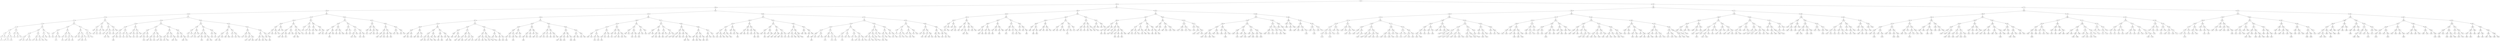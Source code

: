 digraph AVLBaum
{
1112 -> 815;
1112 -> 1547;
815 -> 358;
815 -> 941;
358 -> 240;
358 -> 614;
240 -> 104;
240 -> 292;
104 -> 79;
104 -> 171;
79 -> 42;
79 -> 90;
42 -> 18;
42 -> 62;
18 -> 11;
18 -> 34;
11 -> 4;
11 -> 14;
4 -> 2;
4 -> 8;
2 -> 0;
2 -> 3;
0 -> 1;
8 -> 6;
8 -> 9;
6 -> 5;
6 -> 7;
9 -> 10;
14 -> 13;
14 -> 16;
13 -> 12;
16 -> 15;
16 -> 17;
34 -> 26;
34 -> 39;
26 -> 22;
26 -> 30;
22 -> 20;
22 -> 24;
20 -> 19;
20 -> 21;
24 -> 23;
24 -> 25;
30 -> 28;
30 -> 32;
28 -> 27;
28 -> 29;
32 -> 31;
32 -> 33;
39 -> 37;
39 -> 41;
37 -> 36;
37 -> 38;
36 -> 35;
41 -> 40;
62 -> 50;
62 -> 73;
50 -> 45;
50 -> 55;
45 -> 43;
45 -> 48;
43 -> 44;
48 -> 46;
48 -> 49;
46 -> 47;
55 -> 53;
55 -> 59;
53 -> 52;
53 -> 54;
52 -> 51;
59 -> 57;
59 -> 61;
57 -> 56;
57 -> 58;
61 -> 60;
73 -> 66;
73 -> 77;
66 -> 64;
66 -> 70;
64 -> 63;
64 -> 65;
70 -> 68;
70 -> 71;
68 -> 67;
68 -> 69;
71 -> 72;
77 -> 75;
77 -> 78;
75 -> 74;
75 -> 76;
90 -> 85;
90 -> 99;
85 -> 81;
85 -> 88;
81 -> 80;
81 -> 83;
83 -> 82;
83 -> 84;
88 -> 87;
88 -> 89;
87 -> 86;
99 -> 93;
99 -> 102;
93 -> 91;
93 -> 97;
91 -> 92;
97 -> 95;
97 -> 98;
95 -> 94;
95 -> 96;
102 -> 101;
102 -> 103;
101 -> 100;
171 -> 129;
171 -> 199;
129 -> 119;
129 -> 150;
119 -> 112;
119 -> 124;
112 -> 109;
112 -> 115;
109 -> 107;
109 -> 111;
107 -> 105;
107 -> 108;
105 -> 106;
111 -> 110;
115 -> 113;
115 -> 117;
113 -> 114;
117 -> 116;
117 -> 118;
124 -> 121;
124 -> 127;
121 -> 120;
121 -> 123;
123 -> 122;
127 -> 126;
127 -> 128;
126 -> 125;
150 -> 137;
150 -> 162;
137 -> 134;
137 -> 144;
134 -> 131;
134 -> 135;
131 -> 130;
131 -> 133;
133 -> 132;
135 -> 136;
144 -> 141;
144 -> 146;
141 -> 139;
141 -> 143;
139 -> 138;
139 -> 140;
143 -> 142;
146 -> 145;
146 -> 148;
148 -> 147;
148 -> 149;
162 -> 156;
162 -> 165;
156 -> 154;
156 -> 158;
154 -> 152;
154 -> 155;
152 -> 151;
152 -> 153;
158 -> 157;
158 -> 160;
160 -> 159;
160 -> 161;
165 -> 164;
165 -> 167;
164 -> 163;
167 -> 166;
167 -> 169;
169 -> 168;
169 -> 170;
199 -> 182;
199 -> 216;
182 -> 176;
182 -> 193;
176 -> 174;
176 -> 180;
174 -> 172;
174 -> 175;
172 -> 173;
180 -> 178;
180 -> 181;
178 -> 177;
178 -> 179;
193 -> 187;
193 -> 196;
187 -> 184;
187 -> 189;
184 -> 183;
184 -> 186;
186 -> 185;
189 -> 188;
189 -> 191;
191 -> 190;
191 -> 192;
196 -> 195;
196 -> 198;
195 -> 194;
198 -> 197;
216 -> 209;
216 -> 227;
209 -> 205;
209 -> 212;
205 -> 203;
205 -> 207;
203 -> 201;
203 -> 204;
201 -> 200;
201 -> 202;
207 -> 206;
207 -> 208;
212 -> 211;
212 -> 214;
211 -> 210;
214 -> 213;
214 -> 215;
227 -> 220;
227 -> 235;
220 -> 218;
220 -> 223;
218 -> 217;
218 -> 219;
223 -> 222;
223 -> 225;
222 -> 221;
225 -> 224;
225 -> 226;
235 -> 231;
235 -> 237;
231 -> 229;
231 -> 233;
229 -> 228;
229 -> 230;
233 -> 232;
233 -> 234;
237 -> 236;
237 -> 239;
239 -> 238;
292 -> 272;
292 -> 325;
272 -> 252;
272 -> 281;
252 -> 248;
252 -> 263;
248 -> 244;
248 -> 250;
244 -> 242;
244 -> 246;
242 -> 241;
242 -> 243;
246 -> 245;
246 -> 247;
250 -> 249;
250 -> 251;
263 -> 259;
263 -> 269;
259 -> 256;
259 -> 261;
256 -> 254;
256 -> 258;
254 -> 253;
254 -> 255;
258 -> 257;
261 -> 260;
261 -> 262;
269 -> 267;
269 -> 270;
267 -> 265;
267 -> 268;
265 -> 264;
265 -> 266;
270 -> 271;
281 -> 275;
281 -> 286;
275 -> 273;
275 -> 278;
273 -> 274;
278 -> 277;
278 -> 279;
277 -> 276;
279 -> 280;
286 -> 284;
286 -> 288;
284 -> 283;
284 -> 285;
283 -> 282;
288 -> 287;
288 -> 290;
290 -> 289;
290 -> 291;
325 -> 307;
325 -> 337;
307 -> 300;
307 -> 313;
300 -> 295;
300 -> 303;
295 -> 293;
295 -> 298;
293 -> 294;
298 -> 296;
298 -> 299;
296 -> 297;
303 -> 301;
303 -> 305;
301 -> 302;
305 -> 304;
305 -> 306;
313 -> 310;
313 -> 319;
310 -> 308;
310 -> 311;
308 -> 309;
311 -> 312;
319 -> 317;
319 -> 322;
317 -> 315;
317 -> 318;
315 -> 314;
315 -> 316;
322 -> 320;
322 -> 323;
320 -> 321;
323 -> 324;
337 -> 330;
337 -> 350;
330 -> 328;
330 -> 334;
328 -> 326;
328 -> 329;
326 -> 327;
334 -> 332;
334 -> 336;
332 -> 331;
332 -> 333;
336 -> 335;
350 -> 344;
350 -> 354;
344 -> 340;
344 -> 347;
340 -> 338;
340 -> 342;
338 -> 339;
342 -> 341;
342 -> 343;
347 -> 346;
347 -> 349;
346 -> 345;
349 -> 348;
354 -> 352;
354 -> 356;
352 -> 351;
352 -> 353;
356 -> 355;
356 -> 357;
614 -> 507;
614 -> 696;
507 -> 443;
507 -> 556;
443 -> 397;
443 -> 472;
397 -> 372;
397 -> 418;
372 -> 365;
372 -> 385;
365 -> 362;
365 -> 369;
362 -> 360;
362 -> 363;
360 -> 359;
360 -> 361;
363 -> 364;
369 -> 367;
369 -> 370;
367 -> 366;
367 -> 368;
370 -> 371;
385 -> 380;
385 -> 391;
380 -> 376;
380 -> 383;
376 -> 374;
376 -> 378;
374 -> 373;
374 -> 375;
378 -> 377;
378 -> 379;
383 -> 381;
383 -> 384;
381 -> 382;
391 -> 388;
391 -> 393;
388 -> 386;
388 -> 390;
386 -> 387;
390 -> 389;
393 -> 392;
393 -> 395;
395 -> 394;
395 -> 396;
418 -> 405;
418 -> 433;
405 -> 400;
405 -> 411;
400 -> 398;
400 -> 402;
398 -> 399;
402 -> 401;
402 -> 403;
403 -> 404;
411 -> 409;
411 -> 414;
409 -> 407;
409 -> 410;
407 -> 406;
407 -> 408;
414 -> 413;
414 -> 416;
413 -> 412;
416 -> 415;
416 -> 417;
433 -> 426;
433 -> 437;
426 -> 422;
426 -> 430;
422 -> 420;
422 -> 424;
420 -> 419;
420 -> 421;
424 -> 423;
424 -> 425;
430 -> 428;
430 -> 432;
428 -> 427;
428 -> 429;
432 -> 431;
437 -> 435;
437 -> 440;
435 -> 434;
435 -> 436;
440 -> 439;
440 -> 441;
439 -> 438;
441 -> 442;
472 -> 458;
472 -> 486;
458 -> 453;
458 -> 466;
453 -> 448;
453 -> 455;
448 -> 446;
448 -> 451;
446 -> 445;
446 -> 447;
445 -> 444;
451 -> 449;
451 -> 452;
449 -> 450;
455 -> 454;
455 -> 456;
456 -> 457;
466 -> 463;
466 -> 468;
463 -> 461;
463 -> 464;
461 -> 460;
461 -> 462;
460 -> 459;
464 -> 465;
468 -> 467;
468 -> 470;
470 -> 469;
470 -> 471;
486 -> 479;
486 -> 498;
479 -> 476;
479 -> 482;
476 -> 474;
476 -> 477;
474 -> 473;
474 -> 475;
477 -> 478;
482 -> 481;
482 -> 484;
481 -> 480;
484 -> 483;
484 -> 485;
498 -> 493;
498 -> 503;
493 -> 490;
493 -> 495;
490 -> 488;
490 -> 491;
488 -> 487;
488 -> 489;
491 -> 492;
495 -> 494;
495 -> 497;
497 -> 496;
503 -> 501;
503 -> 505;
501 -> 499;
501 -> 502;
499 -> 500;
505 -> 504;
505 -> 506;
556 -> 538;
556 -> 577;
538 -> 525;
538 -> 548;
525 -> 517;
525 -> 530;
517 -> 511;
517 -> 522;
511 -> 509;
511 -> 514;
509 -> 508;
509 -> 510;
514 -> 513;
514 -> 516;
513 -> 512;
516 -> 515;
522 -> 520;
522 -> 524;
520 -> 518;
520 -> 521;
518 -> 519;
524 -> 523;
530 -> 528;
530 -> 534;
528 -> 526;
528 -> 529;
526 -> 527;
534 -> 532;
534 -> 536;
532 -> 531;
532 -> 533;
536 -> 535;
536 -> 537;
548 -> 542;
548 -> 553;
542 -> 540;
542 -> 545;
540 -> 539;
540 -> 541;
545 -> 544;
545 -> 546;
544 -> 543;
546 -> 547;
553 -> 551;
553 -> 555;
551 -> 549;
551 -> 552;
549 -> 550;
555 -> 554;
577 -> 567;
577 -> 594;
567 -> 560;
567 -> 572;
560 -> 558;
560 -> 564;
558 -> 557;
558 -> 559;
564 -> 562;
564 -> 565;
562 -> 561;
562 -> 563;
565 -> 566;
572 -> 570;
572 -> 575;
570 -> 568;
570 -> 571;
568 -> 569;
575 -> 573;
575 -> 576;
573 -> 574;
594 -> 585;
594 -> 606;
585 -> 581;
585 -> 588;
581 -> 579;
581 -> 583;
579 -> 578;
579 -> 580;
583 -> 582;
583 -> 584;
588 -> 586;
588 -> 592;
586 -> 587;
592 -> 590;
592 -> 593;
590 -> 589;
590 -> 591;
606 -> 601;
606 -> 611;
601 -> 597;
601 -> 603;
597 -> 596;
597 -> 599;
596 -> 595;
599 -> 598;
599 -> 600;
603 -> 602;
603 -> 604;
604 -> 605;
611 -> 609;
611 -> 612;
609 -> 608;
609 -> 610;
608 -> 607;
612 -> 613;
696 -> 651;
696 -> 770;
651 -> 635;
651 -> 674;
635 -> 627;
635 -> 642;
627 -> 621;
627 -> 630;
621 -> 617;
621 -> 624;
617 -> 616;
617 -> 619;
616 -> 615;
619 -> 618;
619 -> 620;
624 -> 623;
624 -> 626;
623 -> 622;
626 -> 625;
630 -> 628;
630 -> 632;
628 -> 629;
632 -> 631;
632 -> 634;
634 -> 633;
642 -> 639;
642 -> 645;
639 -> 637;
639 -> 640;
637 -> 636;
637 -> 638;
640 -> 641;
645 -> 644;
645 -> 648;
644 -> 643;
648 -> 647;
648 -> 650;
647 -> 646;
650 -> 649;
674 -> 661;
674 -> 687;
661 -> 656;
661 -> 667;
656 -> 653;
656 -> 658;
653 -> 652;
653 -> 654;
654 -> 655;
658 -> 657;
658 -> 659;
659 -> 660;
667 -> 664;
667 -> 671;
664 -> 662;
664 -> 666;
662 -> 663;
666 -> 665;
671 -> 669;
671 -> 673;
669 -> 668;
669 -> 670;
673 -> 672;
687 -> 681;
687 -> 691;
681 -> 677;
681 -> 685;
677 -> 676;
677 -> 679;
676 -> 675;
679 -> 678;
679 -> 680;
685 -> 683;
685 -> 686;
683 -> 682;
683 -> 684;
691 -> 689;
691 -> 694;
689 -> 688;
689 -> 690;
694 -> 692;
694 -> 695;
692 -> 693;
770 -> 738;
770 -> 790;
738 -> 716;
738 -> 755;
716 -> 705;
716 -> 725;
705 -> 701;
705 -> 710;
701 -> 699;
701 -> 703;
699 -> 698;
699 -> 700;
698 -> 697;
703 -> 702;
703 -> 704;
710 -> 708;
710 -> 713;
708 -> 706;
708 -> 709;
706 -> 707;
713 -> 712;
713 -> 714;
712 -> 711;
714 -> 715;
725 -> 721;
725 -> 730;
721 -> 718;
721 -> 723;
718 -> 717;
718 -> 720;
720 -> 719;
723 -> 722;
723 -> 724;
730 -> 728;
730 -> 734;
728 -> 727;
728 -> 729;
727 -> 726;
734 -> 732;
734 -> 736;
732 -> 731;
732 -> 733;
736 -> 735;
736 -> 737;
755 -> 750;
755 -> 764;
750 -> 744;
750 -> 753;
744 -> 740;
744 -> 748;
740 -> 739;
740 -> 742;
742 -> 741;
742 -> 743;
748 -> 746;
748 -> 749;
746 -> 745;
746 -> 747;
753 -> 751;
753 -> 754;
751 -> 752;
764 -> 761;
764 -> 766;
761 -> 759;
761 -> 762;
759 -> 757;
759 -> 760;
757 -> 756;
757 -> 758;
762 -> 763;
766 -> 765;
766 -> 768;
768 -> 767;
768 -> 769;
790 -> 780;
790 -> 802;
780 -> 773;
780 -> 786;
773 -> 772;
773 -> 777;
772 -> 771;
777 -> 775;
777 -> 779;
775 -> 774;
775 -> 776;
779 -> 778;
786 -> 782;
786 -> 788;
782 -> 781;
782 -> 784;
784 -> 783;
784 -> 785;
788 -> 787;
788 -> 789;
802 -> 795;
802 -> 808;
795 -> 792;
795 -> 798;
792 -> 791;
792 -> 794;
794 -> 793;
798 -> 797;
798 -> 800;
797 -> 796;
800 -> 799;
800 -> 801;
808 -> 806;
808 -> 811;
806 -> 804;
806 -> 807;
804 -> 803;
804 -> 805;
811 -> 809;
811 -> 813;
809 -> 810;
813 -> 812;
813 -> 814;
941 -> 885;
941 -> 1024;
885 -> 843;
885 -> 918;
843 -> 827;
843 -> 865;
827 -> 821;
827 -> 836;
821 -> 819;
821 -> 823;
819 -> 817;
819 -> 820;
817 -> 816;
817 -> 818;
823 -> 822;
823 -> 825;
825 -> 824;
825 -> 826;
836 -> 830;
836 -> 839;
830 -> 828;
830 -> 832;
828 -> 829;
832 -> 831;
832 -> 834;
834 -> 833;
834 -> 835;
839 -> 838;
839 -> 841;
838 -> 837;
841 -> 840;
841 -> 842;
865 -> 855;
865 -> 877;
855 -> 849;
855 -> 860;
849 -> 845;
849 -> 852;
845 -> 844;
845 -> 847;
847 -> 846;
847 -> 848;
852 -> 851;
852 -> 854;
851 -> 850;
854 -> 853;
860 -> 858;
860 -> 863;
858 -> 857;
858 -> 859;
857 -> 856;
863 -> 861;
863 -> 864;
861 -> 862;
877 -> 870;
877 -> 880;
870 -> 868;
870 -> 873;
868 -> 866;
868 -> 869;
866 -> 867;
873 -> 871;
873 -> 875;
871 -> 872;
875 -> 874;
875 -> 876;
880 -> 879;
880 -> 882;
879 -> 878;
882 -> 881;
882 -> 883;
883 -> 884;
918 -> 902;
918 -> 933;
902 -> 894;
902 -> 910;
894 -> 888;
894 -> 898;
888 -> 887;
888 -> 891;
887 -> 886;
891 -> 890;
891 -> 892;
890 -> 889;
892 -> 893;
898 -> 896;
898 -> 900;
896 -> 895;
896 -> 897;
900 -> 899;
900 -> 901;
910 -> 906;
910 -> 915;
906 -> 904;
906 -> 908;
904 -> 903;
904 -> 905;
908 -> 907;
908 -> 909;
915 -> 913;
915 -> 916;
913 -> 912;
913 -> 914;
912 -> 911;
916 -> 917;
933 -> 925;
933 -> 937;
925 -> 922;
925 -> 929;
922 -> 920;
922 -> 924;
920 -> 919;
920 -> 921;
924 -> 923;
929 -> 927;
929 -> 931;
927 -> 926;
927 -> 928;
931 -> 930;
931 -> 932;
937 -> 935;
937 -> 939;
935 -> 934;
935 -> 936;
939 -> 938;
939 -> 940;
1024 -> 993;
1024 -> 1086;
993 -> 967;
993 -> 1006;
967 -> 950;
967 -> 981;
950 -> 947;
950 -> 956;
947 -> 944;
947 -> 948;
944 -> 942;
944 -> 945;
942 -> 943;
945 -> 946;
948 -> 949;
956 -> 952;
956 -> 962;
952 -> 951;
952 -> 954;
954 -> 953;
954 -> 955;
962 -> 959;
962 -> 965;
959 -> 957;
959 -> 960;
957 -> 958;
960 -> 961;
965 -> 964;
965 -> 966;
964 -> 963;
981 -> 975;
981 -> 986;
975 -> 971;
975 -> 977;
971 -> 969;
971 -> 973;
969 -> 968;
969 -> 970;
973 -> 972;
973 -> 974;
977 -> 976;
977 -> 979;
979 -> 978;
979 -> 980;
986 -> 984;
986 -> 989;
984 -> 983;
984 -> 985;
983 -> 982;
989 -> 987;
989 -> 991;
987 -> 988;
991 -> 990;
991 -> 992;
1006 -> 998;
1006 -> 1014;
998 -> 995;
998 -> 1002;
995 -> 994;
995 -> 996;
996 -> 997;
1002 -> 1000;
1002 -> 1004;
1000 -> 999;
1000 -> 1001;
1004 -> 1003;
1004 -> 1005;
1014 -> 1010;
1014 -> 1017;
1010 -> 1008;
1010 -> 1012;
1008 -> 1007;
1008 -> 1009;
1012 -> 1011;
1012 -> 1013;
1017 -> 1015;
1017 -> 1020;
1015 -> 1016;
1020 -> 1018;
1020 -> 1022;
1018 -> 1019;
1022 -> 1021;
1022 -> 1023;
1086 -> 1067;
1086 -> 1094;
1067 -> 1044;
1067 -> 1081;
1044 -> 1036;
1044 -> 1055;
1036 -> 1032;
1036 -> 1039;
1032 -> 1028;
1032 -> 1034;
1028 -> 1026;
1028 -> 1030;
1026 -> 1025;
1026 -> 1027;
1030 -> 1029;
1030 -> 1031;
1034 -> 1033;
1034 -> 1035;
1039 -> 1037;
1039 -> 1042;
1037 -> 1038;
1042 -> 1041;
1042 -> 1043;
1041 -> 1040;
1055 -> 1049;
1055 -> 1061;
1049 -> 1046;
1049 -> 1051;
1046 -> 1045;
1046 -> 1048;
1048 -> 1047;
1051 -> 1050;
1051 -> 1053;
1053 -> 1052;
1053 -> 1054;
1061 -> 1057;
1061 -> 1064;
1057 -> 1056;
1057 -> 1059;
1059 -> 1058;
1059 -> 1060;
1064 -> 1063;
1064 -> 1066;
1063 -> 1062;
1066 -> 1065;
1081 -> 1074;
1081 -> 1083;
1074 -> 1071;
1074 -> 1077;
1071 -> 1069;
1071 -> 1072;
1069 -> 1068;
1069 -> 1070;
1072 -> 1073;
1077 -> 1076;
1077 -> 1079;
1076 -> 1075;
1079 -> 1078;
1079 -> 1080;
1083 -> 1082;
1083 -> 1085;
1085 -> 1084;
1094 -> 1089;
1094 -> 1103;
1089 -> 1087;
1089 -> 1092;
1087 -> 1088;
1092 -> 1091;
1092 -> 1093;
1091 -> 1090;
1103 -> 1098;
1103 -> 1108;
1098 -> 1096;
1098 -> 1100;
1096 -> 1095;
1096 -> 1097;
1100 -> 1099;
1100 -> 1101;
1101 -> 1102;
1108 -> 1105;
1108 -> 1110;
1105 -> 1104;
1105 -> 1107;
1107 -> 1106;
1110 -> 1109;
1110 -> 1111;
1547 -> 1389;
1547 -> 1772;
1389 -> 1250;
1389 -> 1477;
1250 -> 1183;
1250 -> 1302;
1183 -> 1137;
1183 -> 1208;
1137 -> 1127;
1137 -> 1158;
1127 -> 1122;
1127 -> 1131;
1122 -> 1117;
1122 -> 1124;
1117 -> 1115;
1117 -> 1120;
1115 -> 1114;
1115 -> 1116;
1114 -> 1113;
1120 -> 1118;
1120 -> 1121;
1118 -> 1119;
1124 -> 1123;
1124 -> 1126;
1126 -> 1125;
1131 -> 1129;
1131 -> 1135;
1129 -> 1128;
1129 -> 1130;
1135 -> 1133;
1135 -> 1136;
1133 -> 1132;
1133 -> 1134;
1158 -> 1145;
1158 -> 1171;
1145 -> 1140;
1145 -> 1151;
1140 -> 1139;
1140 -> 1142;
1139 -> 1138;
1142 -> 1141;
1142 -> 1143;
1143 -> 1144;
1151 -> 1147;
1151 -> 1155;
1147 -> 1146;
1147 -> 1149;
1149 -> 1148;
1149 -> 1150;
1155 -> 1153;
1155 -> 1156;
1153 -> 1152;
1153 -> 1154;
1156 -> 1157;
1171 -> 1166;
1171 -> 1176;
1166 -> 1162;
1166 -> 1168;
1162 -> 1160;
1162 -> 1164;
1160 -> 1159;
1160 -> 1161;
1164 -> 1163;
1164 -> 1165;
1168 -> 1167;
1168 -> 1169;
1169 -> 1170;
1176 -> 1174;
1176 -> 1180;
1174 -> 1173;
1174 -> 1175;
1173 -> 1172;
1180 -> 1178;
1180 -> 1181;
1178 -> 1177;
1178 -> 1179;
1181 -> 1182;
1208 -> 1198;
1208 -> 1234;
1198 -> 1192;
1198 -> 1202;
1192 -> 1189;
1192 -> 1195;
1189 -> 1187;
1189 -> 1190;
1187 -> 1185;
1187 -> 1188;
1185 -> 1184;
1185 -> 1186;
1190 -> 1191;
1195 -> 1193;
1195 -> 1197;
1193 -> 1194;
1197 -> 1196;
1202 -> 1200;
1202 -> 1204;
1200 -> 1199;
1200 -> 1201;
1204 -> 1203;
1204 -> 1206;
1206 -> 1205;
1206 -> 1207;
1234 -> 1223;
1234 -> 1243;
1223 -> 1215;
1223 -> 1231;
1215 -> 1211;
1215 -> 1219;
1211 -> 1209;
1211 -> 1213;
1209 -> 1210;
1213 -> 1212;
1213 -> 1214;
1219 -> 1217;
1219 -> 1221;
1217 -> 1216;
1217 -> 1218;
1221 -> 1220;
1221 -> 1222;
1231 -> 1227;
1231 -> 1232;
1227 -> 1225;
1227 -> 1229;
1225 -> 1224;
1225 -> 1226;
1229 -> 1228;
1229 -> 1230;
1232 -> 1233;
1243 -> 1237;
1243 -> 1246;
1237 -> 1236;
1237 -> 1241;
1236 -> 1235;
1241 -> 1239;
1241 -> 1242;
1239 -> 1238;
1239 -> 1240;
1246 -> 1245;
1246 -> 1248;
1245 -> 1244;
1248 -> 1247;
1248 -> 1249;
1302 -> 1277;
1302 -> 1344;
1277 -> 1267;
1277 -> 1291;
1267 -> 1256;
1267 -> 1274;
1256 -> 1254;
1256 -> 1261;
1254 -> 1252;
1254 -> 1255;
1252 -> 1251;
1252 -> 1253;
1261 -> 1258;
1261 -> 1265;
1258 -> 1257;
1258 -> 1260;
1260 -> 1259;
1265 -> 1263;
1265 -> 1266;
1263 -> 1262;
1263 -> 1264;
1274 -> 1270;
1274 -> 1276;
1270 -> 1269;
1270 -> 1272;
1269 -> 1268;
1272 -> 1271;
1272 -> 1273;
1276 -> 1275;
1291 -> 1283;
1291 -> 1297;
1283 -> 1280;
1283 -> 1288;
1280 -> 1279;
1280 -> 1281;
1279 -> 1278;
1281 -> 1282;
1288 -> 1286;
1288 -> 1290;
1286 -> 1285;
1286 -> 1287;
1285 -> 1284;
1290 -> 1289;
1297 -> 1293;
1297 -> 1300;
1293 -> 1292;
1293 -> 1295;
1295 -> 1294;
1295 -> 1296;
1300 -> 1299;
1300 -> 1301;
1299 -> 1298;
1344 -> 1319;
1344 -> 1362;
1319 -> 1309;
1319 -> 1331;
1309 -> 1305;
1309 -> 1312;
1305 -> 1304;
1305 -> 1307;
1304 -> 1303;
1307 -> 1306;
1307 -> 1308;
1312 -> 1311;
1312 -> 1316;
1311 -> 1310;
1316 -> 1314;
1316 -> 1317;
1314 -> 1313;
1314 -> 1315;
1317 -> 1318;
1331 -> 1326;
1331 -> 1338;
1326 -> 1323;
1326 -> 1328;
1323 -> 1321;
1323 -> 1324;
1321 -> 1320;
1321 -> 1322;
1324 -> 1325;
1328 -> 1327;
1328 -> 1329;
1329 -> 1330;
1338 -> 1335;
1338 -> 1342;
1335 -> 1333;
1335 -> 1337;
1333 -> 1332;
1333 -> 1334;
1337 -> 1336;
1342 -> 1340;
1342 -> 1343;
1340 -> 1339;
1340 -> 1341;
1362 -> 1350;
1362 -> 1375;
1350 -> 1347;
1350 -> 1356;
1347 -> 1346;
1347 -> 1349;
1346 -> 1345;
1349 -> 1348;
1356 -> 1353;
1356 -> 1358;
1353 -> 1351;
1353 -> 1354;
1351 -> 1352;
1354 -> 1355;
1358 -> 1357;
1358 -> 1360;
1360 -> 1359;
1360 -> 1361;
1375 -> 1368;
1375 -> 1382;
1368 -> 1366;
1368 -> 1371;
1366 -> 1364;
1366 -> 1367;
1364 -> 1363;
1364 -> 1365;
1371 -> 1370;
1371 -> 1373;
1370 -> 1369;
1373 -> 1372;
1373 -> 1374;
1382 -> 1378;
1382 -> 1386;
1378 -> 1376;
1378 -> 1380;
1376 -> 1377;
1380 -> 1379;
1380 -> 1381;
1386 -> 1384;
1386 -> 1387;
1384 -> 1383;
1384 -> 1385;
1387 -> 1388;
1477 -> 1435;
1477 -> 1509;
1435 -> 1406;
1435 -> 1460;
1406 -> 1398;
1406 -> 1422;
1398 -> 1394;
1398 -> 1403;
1394 -> 1391;
1394 -> 1396;
1391 -> 1390;
1391 -> 1393;
1393 -> 1392;
1396 -> 1395;
1396 -> 1397;
1403 -> 1400;
1403 -> 1404;
1400 -> 1399;
1400 -> 1401;
1401 -> 1402;
1404 -> 1405;
1422 -> 1417;
1422 -> 1428;
1417 -> 1411;
1417 -> 1420;
1411 -> 1409;
1411 -> 1415;
1409 -> 1408;
1409 -> 1410;
1408 -> 1407;
1415 -> 1413;
1415 -> 1416;
1413 -> 1412;
1413 -> 1414;
1420 -> 1418;
1420 -> 1421;
1418 -> 1419;
1428 -> 1426;
1428 -> 1431;
1426 -> 1424;
1426 -> 1427;
1424 -> 1423;
1424 -> 1425;
1431 -> 1430;
1431 -> 1433;
1430 -> 1429;
1433 -> 1432;
1433 -> 1434;
1460 -> 1445;
1460 -> 1471;
1445 -> 1441;
1445 -> 1452;
1441 -> 1439;
1441 -> 1443;
1439 -> 1437;
1439 -> 1440;
1437 -> 1436;
1437 -> 1438;
1443 -> 1442;
1443 -> 1444;
1452 -> 1448;
1452 -> 1456;
1448 -> 1447;
1448 -> 1450;
1447 -> 1446;
1450 -> 1449;
1450 -> 1451;
1456 -> 1454;
1456 -> 1458;
1454 -> 1453;
1454 -> 1455;
1458 -> 1457;
1458 -> 1459;
1471 -> 1463;
1471 -> 1474;
1463 -> 1461;
1463 -> 1467;
1461 -> 1462;
1467 -> 1465;
1467 -> 1469;
1465 -> 1464;
1465 -> 1466;
1469 -> 1468;
1469 -> 1470;
1474 -> 1473;
1474 -> 1476;
1473 -> 1472;
1476 -> 1475;
1509 -> 1488;
1509 -> 1532;
1488 -> 1483;
1488 -> 1500;
1483 -> 1479;
1483 -> 1486;
1479 -> 1478;
1479 -> 1481;
1481 -> 1480;
1481 -> 1482;
1486 -> 1485;
1486 -> 1487;
1485 -> 1484;
1500 -> 1494;
1500 -> 1504;
1494 -> 1492;
1494 -> 1497;
1492 -> 1490;
1492 -> 1493;
1490 -> 1489;
1490 -> 1491;
1497 -> 1495;
1497 -> 1499;
1495 -> 1496;
1499 -> 1498;
1504 -> 1502;
1504 -> 1507;
1502 -> 1501;
1502 -> 1503;
1507 -> 1505;
1507 -> 1508;
1505 -> 1506;
1532 -> 1523;
1532 -> 1542;
1523 -> 1516;
1523 -> 1526;
1516 -> 1513;
1516 -> 1519;
1513 -> 1511;
1513 -> 1514;
1511 -> 1510;
1511 -> 1512;
1514 -> 1515;
1519 -> 1518;
1519 -> 1521;
1518 -> 1517;
1521 -> 1520;
1521 -> 1522;
1526 -> 1524;
1526 -> 1530;
1524 -> 1525;
1530 -> 1528;
1530 -> 1531;
1528 -> 1527;
1528 -> 1529;
1542 -> 1535;
1542 -> 1545;
1535 -> 1534;
1535 -> 1539;
1534 -> 1533;
1539 -> 1537;
1539 -> 1541;
1537 -> 1536;
1537 -> 1538;
1541 -> 1540;
1545 -> 1544;
1545 -> 1546;
1544 -> 1543;
1772 -> 1662;
1772 -> 1873;
1662 -> 1599;
1662 -> 1722;
1599 -> 1581;
1599 -> 1631;
1581 -> 1567;
1581 -> 1592;
1567 -> 1557;
1567 -> 1573;
1557 -> 1552;
1557 -> 1561;
1552 -> 1549;
1552 -> 1554;
1549 -> 1548;
1549 -> 1551;
1551 -> 1550;
1554 -> 1553;
1554 -> 1556;
1556 -> 1555;
1561 -> 1559;
1561 -> 1564;
1559 -> 1558;
1559 -> 1560;
1564 -> 1562;
1564 -> 1565;
1562 -> 1563;
1565 -> 1566;
1573 -> 1571;
1573 -> 1578;
1571 -> 1569;
1571 -> 1572;
1569 -> 1568;
1569 -> 1570;
1578 -> 1576;
1578 -> 1580;
1576 -> 1575;
1576 -> 1577;
1575 -> 1574;
1580 -> 1579;
1592 -> 1586;
1592 -> 1595;
1586 -> 1584;
1586 -> 1589;
1584 -> 1582;
1584 -> 1585;
1582 -> 1583;
1589 -> 1587;
1589 -> 1590;
1587 -> 1588;
1590 -> 1591;
1595 -> 1594;
1595 -> 1597;
1594 -> 1593;
1597 -> 1596;
1597 -> 1598;
1631 -> 1620;
1631 -> 1647;
1620 -> 1608;
1620 -> 1626;
1608 -> 1602;
1608 -> 1613;
1602 -> 1601;
1602 -> 1604;
1601 -> 1600;
1604 -> 1603;
1604 -> 1606;
1606 -> 1605;
1606 -> 1607;
1613 -> 1611;
1613 -> 1617;
1611 -> 1610;
1611 -> 1612;
1610 -> 1609;
1617 -> 1615;
1617 -> 1618;
1615 -> 1614;
1615 -> 1616;
1618 -> 1619;
1626 -> 1623;
1626 -> 1628;
1623 -> 1621;
1623 -> 1625;
1621 -> 1622;
1625 -> 1624;
1628 -> 1627;
1628 -> 1629;
1629 -> 1630;
1647 -> 1638;
1647 -> 1652;
1638 -> 1635;
1638 -> 1642;
1635 -> 1633;
1635 -> 1637;
1633 -> 1632;
1633 -> 1634;
1637 -> 1636;
1642 -> 1640;
1642 -> 1645;
1640 -> 1639;
1640 -> 1641;
1645 -> 1644;
1645 -> 1646;
1644 -> 1643;
1652 -> 1649;
1652 -> 1658;
1649 -> 1648;
1649 -> 1651;
1651 -> 1650;
1658 -> 1656;
1658 -> 1660;
1656 -> 1654;
1656 -> 1657;
1654 -> 1653;
1654 -> 1655;
1660 -> 1659;
1660 -> 1661;
1722 -> 1689;
1722 -> 1751;
1689 -> 1677;
1689 -> 1711;
1677 -> 1670;
1677 -> 1683;
1670 -> 1667;
1670 -> 1673;
1667 -> 1664;
1667 -> 1669;
1664 -> 1663;
1664 -> 1665;
1665 -> 1666;
1669 -> 1668;
1673 -> 1671;
1673 -> 1675;
1671 -> 1672;
1675 -> 1674;
1675 -> 1676;
1683 -> 1680;
1683 -> 1685;
1680 -> 1678;
1680 -> 1682;
1678 -> 1679;
1682 -> 1681;
1685 -> 1684;
1685 -> 1687;
1687 -> 1686;
1687 -> 1688;
1711 -> 1699;
1711 -> 1716;
1699 -> 1693;
1699 -> 1705;
1693 -> 1691;
1693 -> 1697;
1691 -> 1690;
1691 -> 1692;
1697 -> 1695;
1697 -> 1698;
1695 -> 1694;
1695 -> 1696;
1705 -> 1701;
1705 -> 1709;
1701 -> 1700;
1701 -> 1703;
1703 -> 1702;
1703 -> 1704;
1709 -> 1707;
1709 -> 1710;
1707 -> 1706;
1707 -> 1708;
1716 -> 1714;
1716 -> 1720;
1714 -> 1713;
1714 -> 1715;
1713 -> 1712;
1720 -> 1718;
1720 -> 1721;
1718 -> 1717;
1718 -> 1719;
1751 -> 1734;
1751 -> 1759;
1734 -> 1728;
1734 -> 1741;
1728 -> 1725;
1728 -> 1731;
1725 -> 1723;
1725 -> 1726;
1723 -> 1724;
1726 -> 1727;
1731 -> 1729;
1731 -> 1732;
1729 -> 1730;
1732 -> 1733;
1741 -> 1738;
1741 -> 1745;
1738 -> 1736;
1738 -> 1739;
1736 -> 1735;
1736 -> 1737;
1739 -> 1740;
1745 -> 1743;
1745 -> 1747;
1743 -> 1742;
1743 -> 1744;
1747 -> 1746;
1747 -> 1749;
1749 -> 1748;
1749 -> 1750;
1759 -> 1756;
1759 -> 1764;
1756 -> 1753;
1756 -> 1757;
1753 -> 1752;
1753 -> 1755;
1755 -> 1754;
1757 -> 1758;
1764 -> 1762;
1764 -> 1768;
1762 -> 1760;
1762 -> 1763;
1760 -> 1761;
1768 -> 1766;
1768 -> 1770;
1766 -> 1765;
1766 -> 1767;
1770 -> 1769;
1770 -> 1771;
1873 -> 1810;
1873 -> 1921;
1810 -> 1795;
1810 -> 1843;
1795 -> 1786;
1795 -> 1801;
1786 -> 1780;
1786 -> 1789;
1780 -> 1777;
1780 -> 1784;
1777 -> 1774;
1777 -> 1779;
1774 -> 1773;
1774 -> 1775;
1775 -> 1776;
1779 -> 1778;
1784 -> 1782;
1784 -> 1785;
1782 -> 1781;
1782 -> 1783;
1789 -> 1787;
1789 -> 1792;
1787 -> 1788;
1792 -> 1790;
1792 -> 1793;
1790 -> 1791;
1793 -> 1794;
1801 -> 1799;
1801 -> 1805;
1799 -> 1797;
1799 -> 1800;
1797 -> 1796;
1797 -> 1798;
1805 -> 1803;
1805 -> 1807;
1803 -> 1802;
1803 -> 1804;
1807 -> 1806;
1807 -> 1808;
1808 -> 1809;
1843 -> 1821;
1843 -> 1857;
1821 -> 1817;
1821 -> 1834;
1817 -> 1813;
1817 -> 1819;
1813 -> 1812;
1813 -> 1815;
1812 -> 1811;
1815 -> 1814;
1815 -> 1816;
1819 -> 1818;
1819 -> 1820;
1834 -> 1827;
1834 -> 1837;
1827 -> 1825;
1827 -> 1830;
1825 -> 1823;
1825 -> 1826;
1823 -> 1822;
1823 -> 1824;
1830 -> 1829;
1830 -> 1832;
1829 -> 1828;
1832 -> 1831;
1832 -> 1833;
1837 -> 1835;
1837 -> 1840;
1835 -> 1836;
1840 -> 1838;
1840 -> 1842;
1838 -> 1839;
1842 -> 1841;
1857 -> 1848;
1857 -> 1864;
1848 -> 1846;
1848 -> 1852;
1846 -> 1844;
1846 -> 1847;
1844 -> 1845;
1852 -> 1850;
1852 -> 1854;
1850 -> 1849;
1850 -> 1851;
1854 -> 1853;
1854 -> 1856;
1856 -> 1855;
1864 -> 1860;
1864 -> 1870;
1860 -> 1858;
1860 -> 1862;
1858 -> 1859;
1862 -> 1861;
1862 -> 1863;
1870 -> 1867;
1870 -> 1871;
1867 -> 1865;
1867 -> 1868;
1865 -> 1866;
1868 -> 1869;
1871 -> 1872;
1921 -> 1897;
1921 -> 1957;
1897 -> 1889;
1897 -> 1905;
1889 -> 1884;
1889 -> 1894;
1884 -> 1879;
1884 -> 1887;
1879 -> 1875;
1879 -> 1881;
1875 -> 1874;
1875 -> 1877;
1877 -> 1876;
1877 -> 1878;
1881 -> 1880;
1881 -> 1883;
1883 -> 1882;
1887 -> 1885;
1887 -> 1888;
1885 -> 1886;
1894 -> 1892;
1894 -> 1895;
1892 -> 1891;
1892 -> 1893;
1891 -> 1890;
1895 -> 1896;
1905 -> 1902;
1905 -> 1916;
1902 -> 1900;
1902 -> 1903;
1900 -> 1898;
1900 -> 1901;
1898 -> 1899;
1903 -> 1904;
1916 -> 1911;
1916 -> 1919;
1911 -> 1909;
1911 -> 1913;
1909 -> 1907;
1909 -> 1910;
1907 -> 1906;
1907 -> 1908;
1913 -> 1912;
1913 -> 1914;
1914 -> 1915;
1919 -> 1918;
1919 -> 1920;
1918 -> 1917;
1957 -> 1940;
1957 -> 1978;
1940 -> 1931;
1940 -> 1948;
1931 -> 1926;
1931 -> 1935;
1926 -> 1924;
1926 -> 1928;
1924 -> 1923;
1924 -> 1925;
1923 -> 1922;
1928 -> 1927;
1928 -> 1929;
1929 -> 1930;
1935 -> 1933;
1935 -> 1937;
1933 -> 1932;
1933 -> 1934;
1937 -> 1936;
1937 -> 1939;
1939 -> 1938;
1948 -> 1944;
1948 -> 1952;
1944 -> 1942;
1944 -> 1946;
1942 -> 1941;
1942 -> 1943;
1946 -> 1945;
1946 -> 1947;
1952 -> 1950;
1952 -> 1954;
1950 -> 1949;
1950 -> 1951;
1954 -> 1953;
1954 -> 1956;
1956 -> 1955;
1978 -> 1969;
1978 -> 1987;
1969 -> 1962;
1969 -> 1972;
1962 -> 1960;
1962 -> 1965;
1960 -> 1959;
1960 -> 1961;
1959 -> 1958;
1965 -> 1964;
1965 -> 1967;
1964 -> 1963;
1967 -> 1966;
1967 -> 1968;
1972 -> 1970;
1972 -> 1976;
1970 -> 1971;
1976 -> 1974;
1976 -> 1977;
1974 -> 1973;
1974 -> 1975;
1987 -> 1984;
1987 -> 1993;
1984 -> 1981;
1984 -> 1986;
1981 -> 1979;
1981 -> 1983;
1979 -> 1980;
1983 -> 1982;
1986 -> 1985;
1993 -> 1990;
1993 -> 1997;
1990 -> 1988;
1990 -> 1992;
1988 -> 1989;
1992 -> 1991;
1997 -> 1995;
1997 -> 1999;
1995 -> 1994;
1995 -> 1996;
1999 -> 1998;
1999 -> 2000;
}
